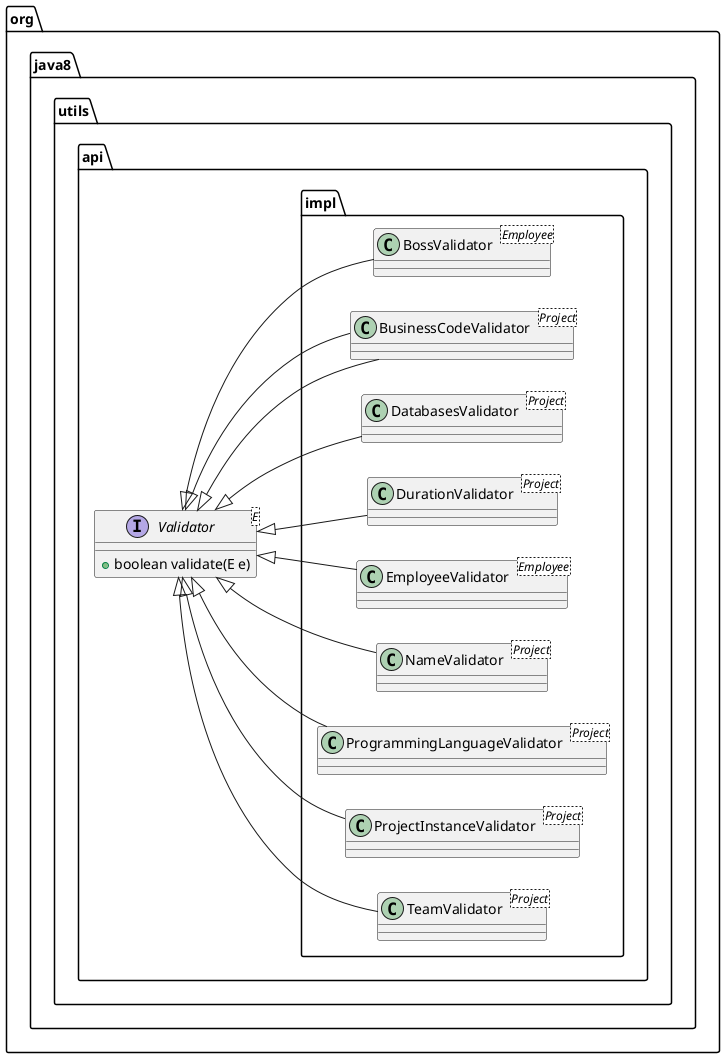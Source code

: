 @startuml

left to right direction

package org.java8.utils.api {

    interface Validator<E> {
        + boolean validate(E e)
    }

    package impl {

        class BossValidator<Employee>

        class BusinessCodeValidator<Project>

        class DatabasesValidator<Project>

        class DurationValidator<Project>

        class EmployeeValidator<Employee>

        class NameValidator<Project>

        class ProgrammingLanguageValidator<Project>

        class ProjectInstanceValidator<Project>

        class TeamValidator<Project>

    }

    Validator <|-- BossValidator

    Validator <|-- BusinessCodeValidator

    Validator <|-- BusinessCodeValidator

    Validator <|-- DatabasesValidator

    Validator <|-- DurationValidator

    Validator <|-- EmployeeValidator

    Validator <|-- NameValidator

    Validator <|-- ProgrammingLanguageValidator

    Validator <|-- ProjectInstanceValidator

    Validator <|-- TeamValidator

@enduml
